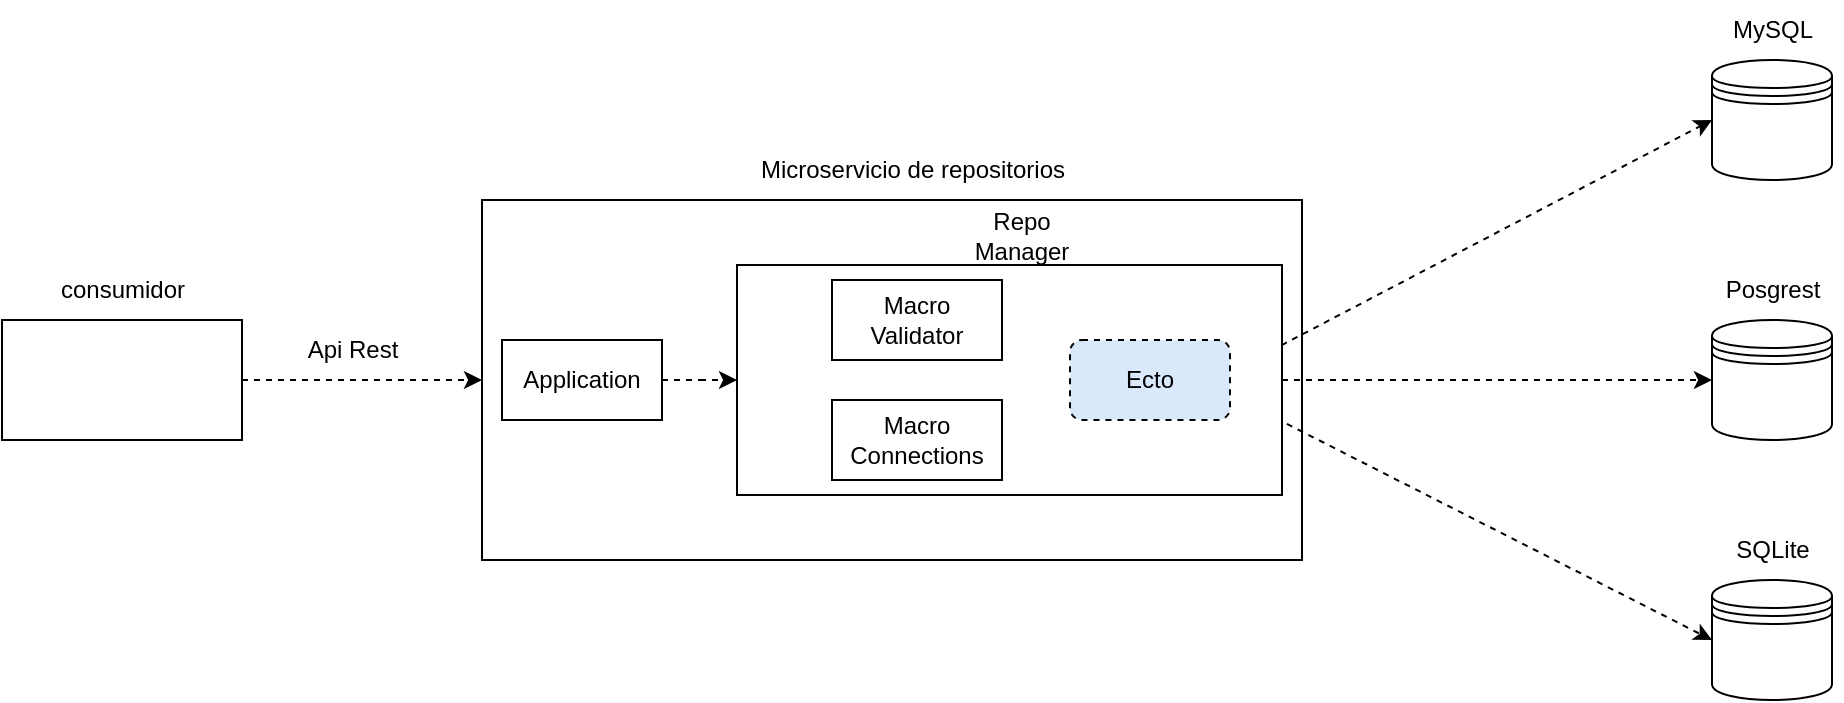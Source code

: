 <mxfile version="24.9.3">
  <diagram name="Página-1" id="aBbtuEOYstcy5hkiB0JH">
    <mxGraphModel dx="1886" dy="656" grid="1" gridSize="10" guides="1" tooltips="1" connect="1" arrows="1" fold="1" page="1" pageScale="1" pageWidth="827" pageHeight="1169" math="0" shadow="0">
      <root>
        <mxCell id="0" />
        <mxCell id="1" parent="0" />
        <mxCell id="_NrGLp3aEKEJ8IFrXA-T-5" value="" style="rounded=0;whiteSpace=wrap;html=1;" vertex="1" parent="1">
          <mxGeometry x="120" y="160" width="410" height="180" as="geometry" />
        </mxCell>
        <mxCell id="_NrGLp3aEKEJ8IFrXA-T-20" value="" style="rounded=0;whiteSpace=wrap;html=1;" vertex="1" parent="1">
          <mxGeometry x="247.5" y="192.5" width="272.5" height="115" as="geometry" />
        </mxCell>
        <mxCell id="_NrGLp3aEKEJ8IFrXA-T-9" style="edgeStyle=orthogonalEdgeStyle;rounded=0;orthogonalLoop=1;jettySize=auto;html=1;entryX=0;entryY=0.5;entryDx=0;entryDy=0;dashed=1;" edge="1" parent="1" source="_NrGLp3aEKEJ8IFrXA-T-7" target="_NrGLp3aEKEJ8IFrXA-T-5">
          <mxGeometry relative="1" as="geometry" />
        </mxCell>
        <mxCell id="_NrGLp3aEKEJ8IFrXA-T-7" value="" style="rounded=0;whiteSpace=wrap;html=1;" vertex="1" parent="1">
          <mxGeometry x="-120" y="220" width="120" height="60" as="geometry" />
        </mxCell>
        <mxCell id="_NrGLp3aEKEJ8IFrXA-T-8" value="consumidor" style="text;html=1;align=center;verticalAlign=middle;resizable=0;points=[];autosize=1;strokeColor=none;fillColor=none;" vertex="1" parent="1">
          <mxGeometry x="-105" y="190" width="90" height="30" as="geometry" />
        </mxCell>
        <mxCell id="_NrGLp3aEKEJ8IFrXA-T-11" value="Api Rest" style="text;html=1;align=center;verticalAlign=middle;resizable=0;points=[];autosize=1;strokeColor=none;fillColor=none;" vertex="1" parent="1">
          <mxGeometry x="20" y="220" width="70" height="30" as="geometry" />
        </mxCell>
        <mxCell id="_NrGLp3aEKEJ8IFrXA-T-16" value="Ecto" style="rounded=1;whiteSpace=wrap;html=1;fillColor=#dae8fc;strokeColor=default;glass=0;shadow=0;dashed=1;strokeWidth=1;" vertex="1" parent="1">
          <mxGeometry x="414" y="230" width="80" height="40" as="geometry" />
        </mxCell>
        <mxCell id="_NrGLp3aEKEJ8IFrXA-T-34" style="edgeStyle=orthogonalEdgeStyle;rounded=0;orthogonalLoop=1;jettySize=auto;html=1;entryX=0;entryY=0.5;entryDx=0;entryDy=0;dashed=1;" edge="1" parent="1" source="_NrGLp3aEKEJ8IFrXA-T-18" target="_NrGLp3aEKEJ8IFrXA-T-20">
          <mxGeometry relative="1" as="geometry" />
        </mxCell>
        <mxCell id="_NrGLp3aEKEJ8IFrXA-T-18" value="Application" style="rounded=0;whiteSpace=wrap;html=1;" vertex="1" parent="1">
          <mxGeometry x="130" y="230" width="80" height="40" as="geometry" />
        </mxCell>
        <mxCell id="_NrGLp3aEKEJ8IFrXA-T-19" value="Macro Validator" style="rounded=0;whiteSpace=wrap;html=1;" vertex="1" parent="1">
          <mxGeometry x="295" y="200" width="85" height="40" as="geometry" />
        </mxCell>
        <mxCell id="_NrGLp3aEKEJ8IFrXA-T-21" value="Repo Manager" style="text;html=1;align=center;verticalAlign=middle;whiteSpace=wrap;rounded=0;" vertex="1" parent="1">
          <mxGeometry x="360" y="162.5" width="60" height="30" as="geometry" />
        </mxCell>
        <mxCell id="_NrGLp3aEKEJ8IFrXA-T-22" value="Macro&lt;div&gt;Connections&lt;/div&gt;" style="rounded=0;whiteSpace=wrap;html=1;" vertex="1" parent="1">
          <mxGeometry x="295" y="260" width="85" height="40" as="geometry" />
        </mxCell>
        <mxCell id="_NrGLp3aEKEJ8IFrXA-T-23" value="Microservicio de repositorios" style="text;html=1;align=center;verticalAlign=middle;resizable=0;points=[];autosize=1;strokeColor=none;fillColor=none;" vertex="1" parent="1">
          <mxGeometry x="245" y="130" width="180" height="30" as="geometry" />
        </mxCell>
        <mxCell id="_NrGLp3aEKEJ8IFrXA-T-25" value="" style="shape=datastore;whiteSpace=wrap;html=1;" vertex="1" parent="1">
          <mxGeometry x="735" y="90" width="60" height="60" as="geometry" />
        </mxCell>
        <mxCell id="_NrGLp3aEKEJ8IFrXA-T-26" value="MySQL" style="text;html=1;align=center;verticalAlign=middle;resizable=0;points=[];autosize=1;strokeColor=none;fillColor=none;" vertex="1" parent="1">
          <mxGeometry x="735" y="60" width="60" height="30" as="geometry" />
        </mxCell>
        <mxCell id="_NrGLp3aEKEJ8IFrXA-T-27" value="" style="shape=datastore;whiteSpace=wrap;html=1;" vertex="1" parent="1">
          <mxGeometry x="735" y="220" width="60" height="60" as="geometry" />
        </mxCell>
        <mxCell id="_NrGLp3aEKEJ8IFrXA-T-28" value="Posgrest" style="text;html=1;align=center;verticalAlign=middle;resizable=0;points=[];autosize=1;strokeColor=none;fillColor=none;" vertex="1" parent="1">
          <mxGeometry x="730" y="190" width="70" height="30" as="geometry" />
        </mxCell>
        <mxCell id="_NrGLp3aEKEJ8IFrXA-T-29" value="" style="shape=datastore;whiteSpace=wrap;html=1;" vertex="1" parent="1">
          <mxGeometry x="735" y="350" width="60" height="60" as="geometry" />
        </mxCell>
        <mxCell id="_NrGLp3aEKEJ8IFrXA-T-30" value="SQLite" style="text;html=1;align=center;verticalAlign=middle;resizable=0;points=[];autosize=1;strokeColor=none;fillColor=none;" vertex="1" parent="1">
          <mxGeometry x="735" y="320" width="60" height="30" as="geometry" />
        </mxCell>
        <mxCell id="_NrGLp3aEKEJ8IFrXA-T-31" value="" style="endArrow=classic;html=1;rounded=0;entryX=0;entryY=0.5;entryDx=0;entryDy=0;exitX=0.999;exitY=0.349;exitDx=0;exitDy=0;exitPerimeter=0;dashed=1;" edge="1" parent="1" source="_NrGLp3aEKEJ8IFrXA-T-20" target="_NrGLp3aEKEJ8IFrXA-T-25">
          <mxGeometry width="50" height="50" relative="1" as="geometry">
            <mxPoint x="520" y="241" as="sourcePoint" />
            <mxPoint x="570" y="195" as="targetPoint" />
          </mxGeometry>
        </mxCell>
        <mxCell id="_NrGLp3aEKEJ8IFrXA-T-32" value="" style="endArrow=classic;html=1;rounded=0;entryX=0;entryY=0.5;entryDx=0;entryDy=0;exitX=1;exitY=0.5;exitDx=0;exitDy=0;dashed=1;" edge="1" parent="1" source="_NrGLp3aEKEJ8IFrXA-T-20" target="_NrGLp3aEKEJ8IFrXA-T-27">
          <mxGeometry width="50" height="50" relative="1" as="geometry">
            <mxPoint x="530" y="255" as="sourcePoint" />
            <mxPoint x="745" y="130" as="targetPoint" />
          </mxGeometry>
        </mxCell>
        <mxCell id="_NrGLp3aEKEJ8IFrXA-T-33" value="" style="endArrow=classic;html=1;rounded=0;entryX=0;entryY=0.5;entryDx=0;entryDy=0;exitX=1.009;exitY=0.691;exitDx=0;exitDy=0;exitPerimeter=0;dashed=1;" edge="1" parent="1" source="_NrGLp3aEKEJ8IFrXA-T-20" target="_NrGLp3aEKEJ8IFrXA-T-29">
          <mxGeometry width="50" height="50" relative="1" as="geometry">
            <mxPoint x="530" y="260" as="sourcePoint" />
            <mxPoint x="745" y="250" as="targetPoint" />
          </mxGeometry>
        </mxCell>
      </root>
    </mxGraphModel>
  </diagram>
</mxfile>
